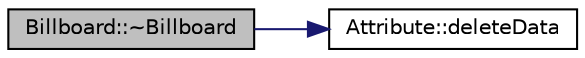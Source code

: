 digraph "Billboard::~Billboard"
{
  edge [fontname="Helvetica",fontsize="10",labelfontname="Helvetica",labelfontsize="10"];
  node [fontname="Helvetica",fontsize="10",shape=record];
  rankdir="LR";
  Node1 [label="Billboard::~Billboard",height=0.2,width=0.4,color="black", fillcolor="grey75", style="filled", fontcolor="black"];
  Node1 -> Node2 [color="midnightblue",fontsize="10",style="solid",fontname="Helvetica"];
  Node2 [label="Attribute::deleteData",height=0.2,width=0.4,color="black", fillcolor="white", style="filled",URL="$class_attribute.html#ad3c383ce9cd15736d536d1cbc1cec088"];
}
